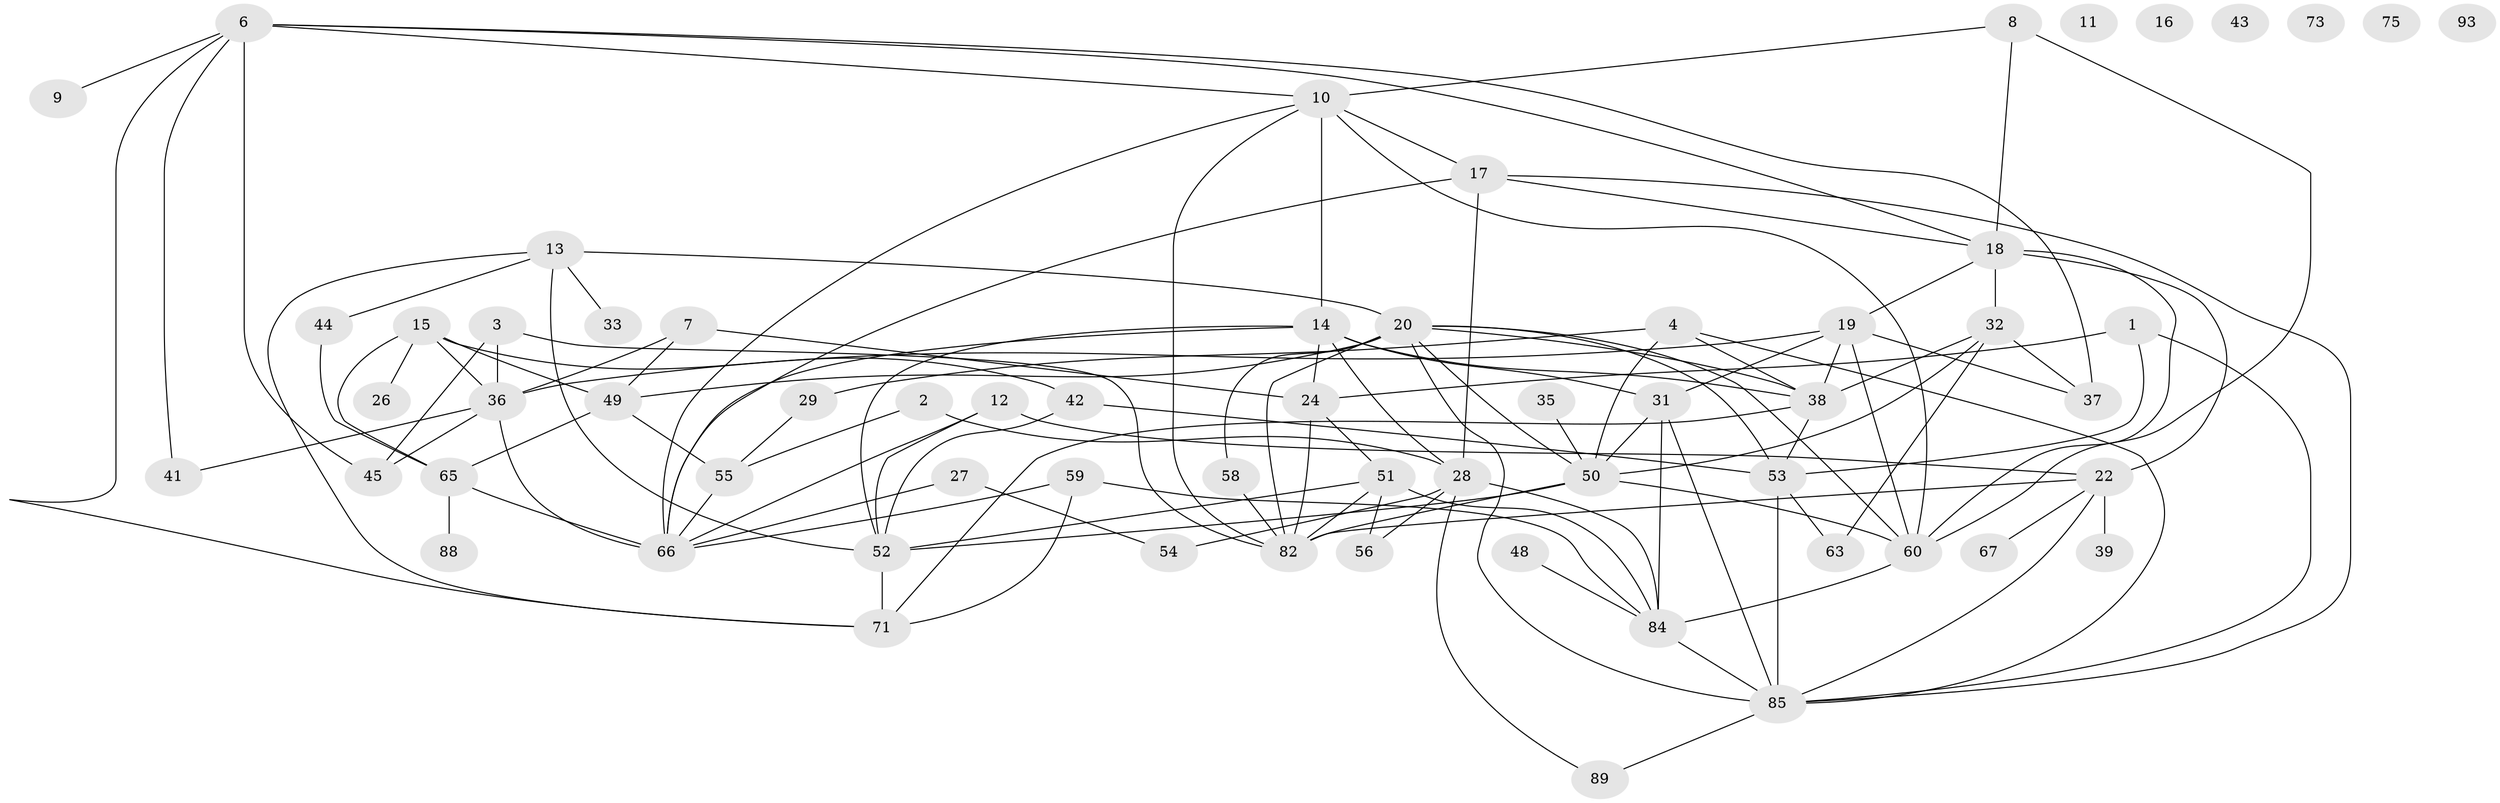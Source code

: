 // original degree distribution, {2: 0.19387755102040816, 3: 0.24489795918367346, 1: 0.12244897959183673, 5: 0.17346938775510204, 4: 0.09183673469387756, 6: 0.11224489795918367, 0: 0.05102040816326531, 7: 0.01020408163265306}
// Generated by graph-tools (version 1.1) at 2025/41/03/06/25 10:41:21]
// undirected, 63 vertices, 122 edges
graph export_dot {
graph [start="1"]
  node [color=gray90,style=filled];
  1 [super="+5"];
  2;
  3 [super="+74"];
  4 [super="+25"];
  6 [super="+30"];
  7 [super="+91"];
  8;
  9;
  10 [super="+76"];
  11 [super="+81"];
  12 [super="+40"];
  13;
  14 [super="+80"];
  15 [super="+21"];
  16;
  17 [super="+23"];
  18 [super="+46"];
  19 [super="+87"];
  20 [super="+96"];
  22 [super="+47"];
  24 [super="+68"];
  26 [super="+83"];
  27;
  28 [super="+34"];
  29 [super="+57"];
  31;
  32 [super="+72"];
  33;
  35 [super="+62"];
  36 [super="+64"];
  37 [super="+70"];
  38 [super="+86"];
  39;
  41;
  42 [super="+90"];
  43;
  44;
  45;
  48;
  49;
  50 [super="+78"];
  51;
  52 [super="+79"];
  53 [super="+69"];
  54;
  55 [super="+61"];
  56;
  58;
  59;
  60 [super="+92"];
  63;
  65;
  66 [super="+77"];
  67;
  71 [super="+97"];
  73;
  75;
  82 [super="+94"];
  84 [super="+95"];
  85 [super="+98"];
  88;
  89;
  93;
  1 -- 24;
  1 -- 53;
  1 -- 85;
  2 -- 55;
  2 -- 28;
  3 -- 45;
  3 -- 82;
  3 -- 36;
  4 -- 50;
  4 -- 85;
  4 -- 38;
  4 -- 29;
  6 -- 41;
  6 -- 45;
  6 -- 9;
  6 -- 37;
  6 -- 18;
  6 -- 10;
  6 -- 71;
  7 -- 36;
  7 -- 24;
  7 -- 49;
  8 -- 10;
  8 -- 18;
  8 -- 60;
  10 -- 17;
  10 -- 66;
  10 -- 82;
  10 -- 60;
  10 -- 14;
  12 -- 52;
  12 -- 66;
  12 -- 22;
  13 -- 20;
  13 -- 33;
  13 -- 44;
  13 -- 71;
  13 -- 52;
  14 -- 24;
  14 -- 31;
  14 -- 52;
  14 -- 66;
  14 -- 28;
  14 -- 38;
  15 -- 49;
  15 -- 36;
  15 -- 42;
  15 -- 65;
  15 -- 26;
  17 -- 28;
  17 -- 66;
  17 -- 85;
  17 -- 18;
  18 -- 22;
  18 -- 32;
  18 -- 19;
  18 -- 60;
  19 -- 37;
  19 -- 38;
  19 -- 60;
  19 -- 36;
  19 -- 31;
  20 -- 58;
  20 -- 82;
  20 -- 85;
  20 -- 49;
  20 -- 50;
  20 -- 53;
  20 -- 38;
  20 -- 60;
  22 -- 67;
  22 -- 85;
  22 -- 39;
  22 -- 82;
  24 -- 82;
  24 -- 51;
  27 -- 54;
  27 -- 66;
  28 -- 54;
  28 -- 89;
  28 -- 84;
  28 -- 56;
  29 -- 55;
  31 -- 84;
  31 -- 50;
  31 -- 85;
  32 -- 63;
  32 -- 50;
  32 -- 37;
  32 -- 38;
  35 -- 50;
  36 -- 66;
  36 -- 41;
  36 -- 45;
  38 -- 53;
  38 -- 71;
  42 -- 52;
  42 -- 53;
  44 -- 65;
  48 -- 84;
  49 -- 65;
  49 -- 55;
  50 -- 52;
  50 -- 60;
  50 -- 82;
  51 -- 56;
  51 -- 84;
  51 -- 82;
  51 -- 52;
  52 -- 71;
  53 -- 63 [weight=2];
  53 -- 85;
  55 -- 66;
  58 -- 82;
  59 -- 66;
  59 -- 71;
  59 -- 84;
  60 -- 84;
  65 -- 66;
  65 -- 88;
  84 -- 85;
  85 -- 89;
}
